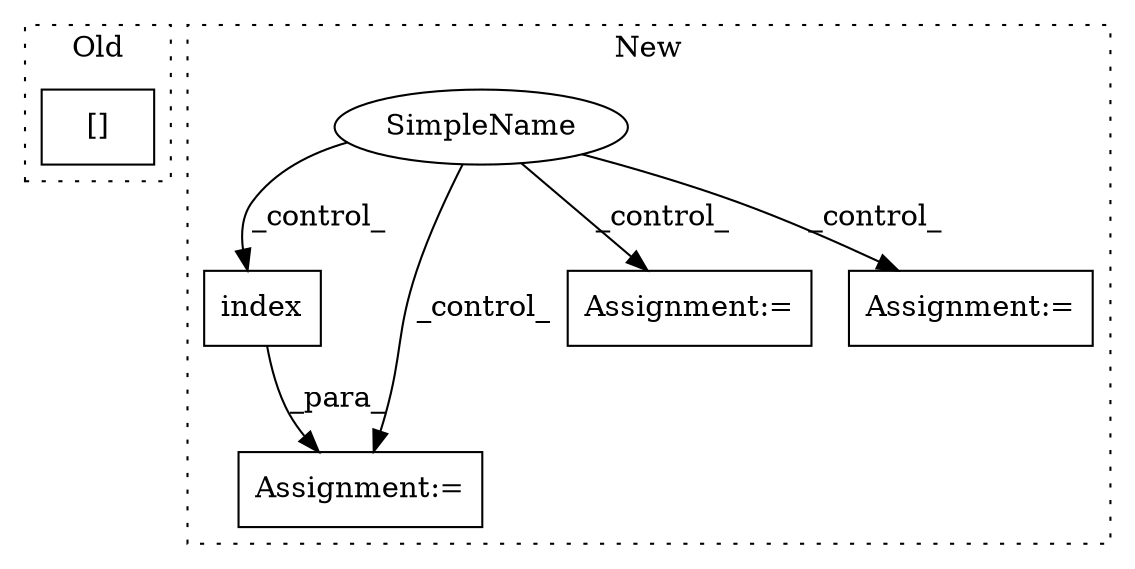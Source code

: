 digraph G {
subgraph cluster0 {
1 [label="[]" a="2" s="16972,16994" l="12,1" shape="box"];
label = "Old";
style="dotted";
}
subgraph cluster1 {
2 [label="index" a="32" s="15815,15829" l="6,1" shape="box"];
3 [label="SimpleName" a="42" s="" l="" shape="ellipse"];
4 [label="Assignment:=" a="7" s="15857" l="1" shape="box"];
5 [label="Assignment:=" a="7" s="15440" l="1" shape="box"];
6 [label="Assignment:=" a="7" s="15647" l="1" shape="box"];
label = "New";
style="dotted";
}
2 -> 4 [label="_para_"];
3 -> 2 [label="_control_"];
3 -> 6 [label="_control_"];
3 -> 4 [label="_control_"];
3 -> 5 [label="_control_"];
}